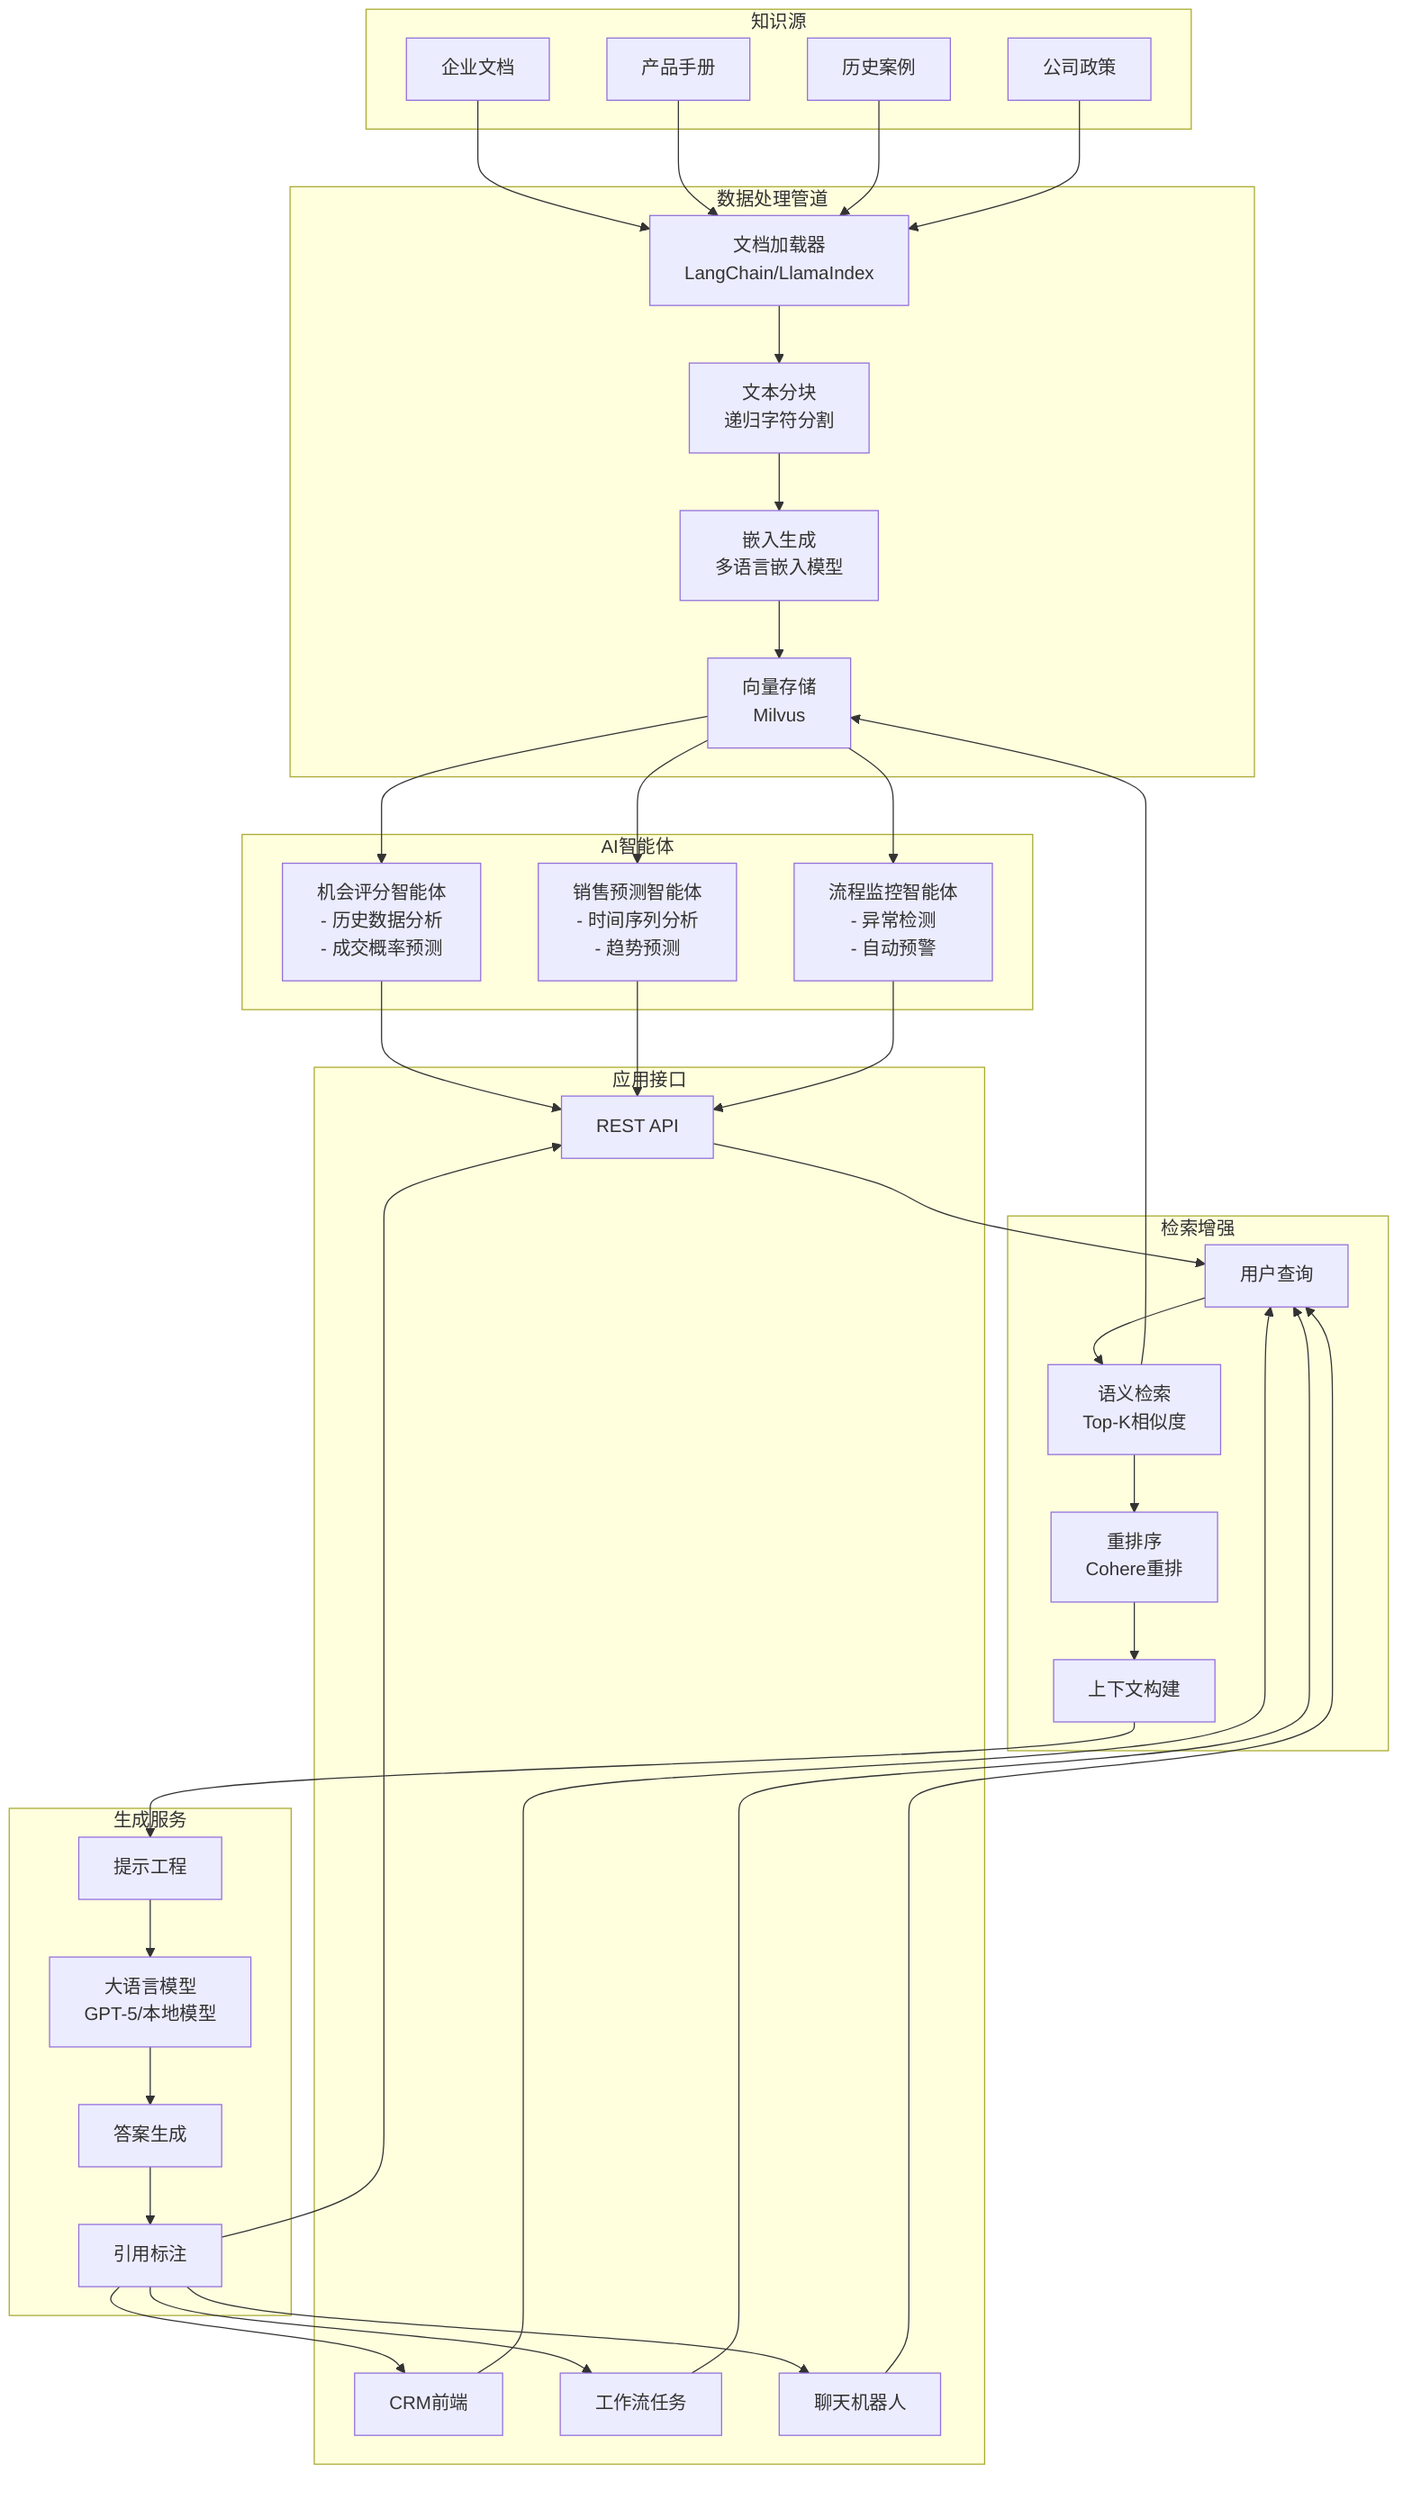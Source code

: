graph TB
    subgraph "知识源"
        DOC[企业文档]
        MANUAL[产品手册]
        CASE[历史案例]
        POLICY[公司政策]
    end

    subgraph "数据处理管道"
        LOAD[文档加载器<br/>LangChain/LlamaIndex]
        SPLIT[文本分块<br/>递归字符分割]
        EMBED[嵌入生成<br/>多语言嵌入模型]
        STORE[向量存储<br/>Milvus]
    end

    subgraph "检索增强"
        QUERY[用户查询]
        RETRIEVE[语义检索<br/>Top-K相似度]
        RERANK[重排序<br/>Cohere重排]
        CONTEXT[上下文构建]
    end

    subgraph "生成服务"
        LLM[大语言模型<br/>GPT-5/本地模型]
        PROMPT[提示工程]
        ANSWER[答案生成]
        CITE[引用标注]
    end

    subgraph "AI智能体"
        SCORE_AGENT[机会评分智能体<br/>- 历史数据分析<br/>- 成交概率预测]
        FORECAST_AGENT[销售预测智能体<br/>- 时间序列分析<br/>- 趋势预测]
        MONITOR_AGENT[流程监控智能体<br/>- 异常检测<br/>- 自动预警]
    end

    subgraph "应用接口"
        CRM_UI[CRM前端]
        WORKFLOW_TASK[工作流任务]
        CHAT_BOT[聊天机器人]
        API[REST API]
    end
    
    %% 数据流
    DOC --> LOAD
    MANUAL --> LOAD
    CASE --> LOAD
    POLICY --> LOAD
    
    LOAD --> SPLIT
    SPLIT --> EMBED
    EMBED --> STORE
    
    QUERY --> RETRIEVE
    RETRIEVE --> STORE
    RETRIEVE --> RERANK
    RERANK --> CONTEXT
    
    CONTEXT --> PROMPT
    PROMPT --> LLM
    LLM --> ANSWER
    ANSWER --> CITE
    
    %% 智能体连接
    STORE --> SCORE_AGENT
    STORE --> FORECAST_AGENT
    STORE --> MONITOR_AGENT
    
    %% 应用接口
    CRM_UI --> QUERY
    WORKFLOW_TASK --> QUERY
    CHAT_BOT --> QUERY
    API --> QUERY
    
    CITE --> CRM_UI
    CITE --> WORKFLOW_TASK
    CITE --> CHAT_BOT
    CITE --> API
    
    SCORE_AGENT --> API
    FORECAST_AGENT --> API
    MONITOR_AGENT --> API